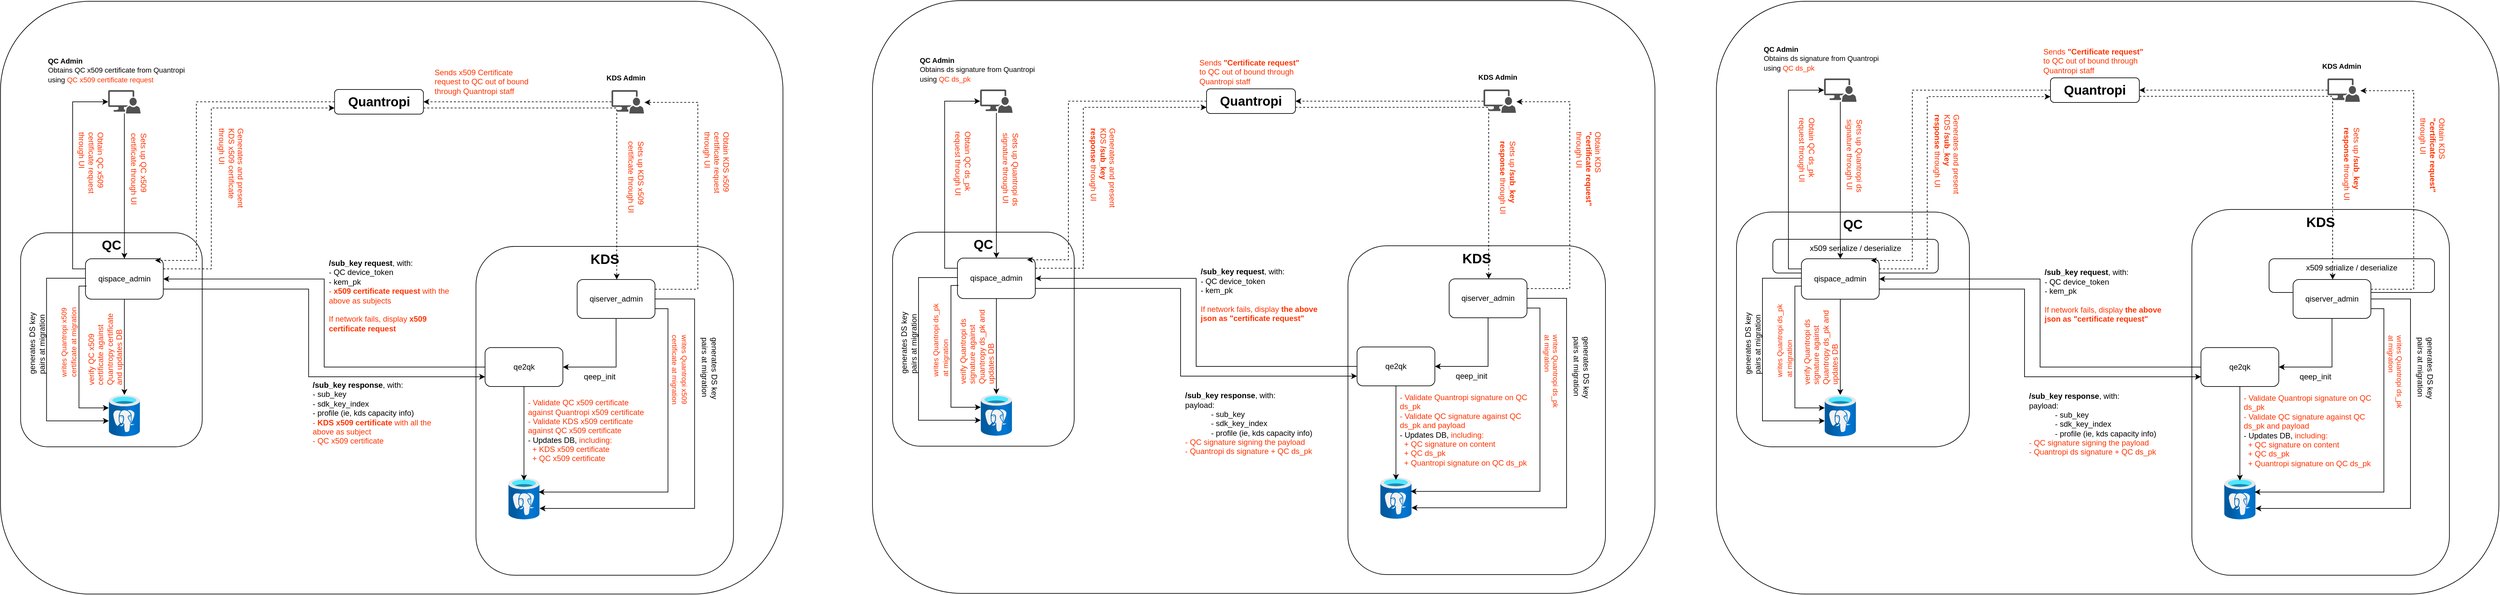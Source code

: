 <mxfile version="24.7.17">
  <diagram name="Page-1" id="JdUeqftF3ewd7vPqp3t6">
    <mxGraphModel dx="1809" dy="1082" grid="0" gridSize="10" guides="1" tooltips="1" connect="1" arrows="1" fold="1" page="1" pageScale="1" pageWidth="850" pageHeight="1100" math="0" shadow="0">
      <root>
        <mxCell id="0" />
        <mxCell id="1" parent="0" />
        <mxCell id="nJFF-xajyy8-XzAQjmIH-46" value="" style="rounded=1;whiteSpace=wrap;html=1;align=center;verticalAlign=top;" parent="1" vertex="1">
          <mxGeometry x="28.75" y="94" width="1206.25" height="914" as="geometry" />
        </mxCell>
        <mxCell id="tTESNeV0Gu1LoBYlUzwr-9" value="" style="group" parent="1" vertex="1" connectable="0">
          <mxGeometry x="138.75" y="347" width="266" height="434" as="geometry" />
        </mxCell>
        <mxCell id="tTESNeV0Gu1LoBYlUzwr-5" value="&lt;b&gt;&lt;font style=&quot;font-size: 20px;&quot;&gt;QC&lt;/font&gt;&lt;/b&gt;" style="rounded=1;whiteSpace=wrap;html=1;align=center;verticalAlign=top;" parent="tTESNeV0Gu1LoBYlUzwr-9" vertex="1">
          <mxGeometry x="-79" y="104" width="280" height="330" as="geometry" />
        </mxCell>
        <mxCell id="tTESNeV0Gu1LoBYlUzwr-17" style="edgeStyle=orthogonalEdgeStyle;rounded=0;orthogonalLoop=1;jettySize=auto;html=1;exitX=0;exitY=0.5;exitDx=0;exitDy=0;" parent="tTESNeV0Gu1LoBYlUzwr-9" source="tTESNeV0Gu1LoBYlUzwr-1" target="tTESNeV0Gu1LoBYlUzwr-4" edge="1">
          <mxGeometry relative="1" as="geometry">
            <Array as="points">
              <mxPoint x="21" y="174" />
              <mxPoint x="-39" y="174" />
              <mxPoint x="-39" y="394" />
            </Array>
          </mxGeometry>
        </mxCell>
        <mxCell id="tTESNeV0Gu1LoBYlUzwr-1" value="qispace_admin" style="rounded=1;whiteSpace=wrap;html=1;" parent="tTESNeV0Gu1LoBYlUzwr-9" vertex="1">
          <mxGeometry x="21" y="144" width="120" height="62.38" as="geometry" />
        </mxCell>
        <mxCell id="tTESNeV0Gu1LoBYlUzwr-4" value="" style="image;aspect=fixed;html=1;points=[];align=center;fontSize=12;image=img/lib/azure2/databases/Azure_Database_PostgreSQL_Server.svg;" parent="tTESNeV0Gu1LoBYlUzwr-9" vertex="1">
          <mxGeometry x="57" y="353.997" width="48" height="64" as="geometry" />
        </mxCell>
        <mxCell id="tTESNeV0Gu1LoBYlUzwr-19" style="edgeStyle=orthogonalEdgeStyle;rounded=0;orthogonalLoop=1;jettySize=auto;html=1;exitX=0.014;exitY=0.676;exitDx=0;exitDy=0;exitPerimeter=0;fontColor=#FF3300;" parent="tTESNeV0Gu1LoBYlUzwr-9" source="tTESNeV0Gu1LoBYlUzwr-1" target="tTESNeV0Gu1LoBYlUzwr-4" edge="1">
          <mxGeometry relative="1" as="geometry">
            <mxPoint x="31" y="171" as="sourcePoint" />
            <mxPoint x="67" y="326" as="targetPoint" />
            <Array as="points">
              <mxPoint x="11" y="186" />
              <mxPoint x="11" y="374" />
            </Array>
          </mxGeometry>
        </mxCell>
        <mxCell id="tTESNeV0Gu1LoBYlUzwr-18" value="generates DS key pairs at migration" style="text;html=1;align=left;verticalAlign=middle;whiteSpace=wrap;rounded=0;rotation=-90;" parent="tTESNeV0Gu1LoBYlUzwr-9" vertex="1">
          <mxGeometry x="-109" y="254" width="110" height="30" as="geometry" />
        </mxCell>
        <mxCell id="tTESNeV0Gu1LoBYlUzwr-31" value="Sets up QC x509 certificate through UI" style="text;html=1;align=left;verticalAlign=middle;whiteSpace=wrap;rounded=0;rotation=90;fontColor=#FF3300;" parent="tTESNeV0Gu1LoBYlUzwr-9" vertex="1">
          <mxGeometry x="40" y="-3" width="127" height="30" as="geometry" />
        </mxCell>
        <mxCell id="tTESNeV0Gu1LoBYlUzwr-32" style="edgeStyle=orthogonalEdgeStyle;rounded=0;orthogonalLoop=1;jettySize=auto;html=1;exitX=0.5;exitY=1;exitDx=0;exitDy=0;" parent="tTESNeV0Gu1LoBYlUzwr-9" source="tTESNeV0Gu1LoBYlUzwr-1" target="tTESNeV0Gu1LoBYlUzwr-4" edge="1">
          <mxGeometry relative="1" as="geometry">
            <mxPoint x="90" y="-70" as="sourcePoint" />
            <mxPoint x="91" y="154" as="targetPoint" />
          </mxGeometry>
        </mxCell>
        <mxCell id="tTESNeV0Gu1LoBYlUzwr-33" value="verify QC x509 certificate against Quantropy certificate and updates DB" style="text;html=1;align=left;verticalAlign=middle;whiteSpace=wrap;rounded=0;rotation=-90;fontColor=#FF3300;" parent="tTESNeV0Gu1LoBYlUzwr-9" vertex="1">
          <mxGeometry x="-13" y="254" width="127" height="46" as="geometry" />
        </mxCell>
        <mxCell id="tTESNeV0Gu1LoBYlUzwr-10" value="" style="group" parent="1" vertex="1" connectable="0">
          <mxGeometry x="761.75" y="472" width="397" height="507" as="geometry" />
        </mxCell>
        <mxCell id="tTESNeV0Gu1LoBYlUzwr-11" value="&lt;b&gt;&lt;font style=&quot;font-size: 21px;&quot;&gt;KDS&lt;/font&gt;&lt;/b&gt;" style="rounded=1;whiteSpace=wrap;html=1;align=center;verticalAlign=top;" parent="tTESNeV0Gu1LoBYlUzwr-10" vertex="1">
          <mxGeometry width="397" height="507" as="geometry" />
        </mxCell>
        <mxCell id="iAeIExdUGCIjS5VBDX8z-1" style="edgeStyle=orthogonalEdgeStyle;rounded=0;orthogonalLoop=1;jettySize=auto;html=1;exitX=0.5;exitY=1;exitDx=0;exitDy=0;entryX=1;entryY=0.5;entryDx=0;entryDy=0;" parent="tTESNeV0Gu1LoBYlUzwr-10" source="tTESNeV0Gu1LoBYlUzwr-12" target="tTESNeV0Gu1LoBYlUzwr-14" edge="1">
          <mxGeometry relative="1" as="geometry" />
        </mxCell>
        <mxCell id="tTESNeV0Gu1LoBYlUzwr-12" value="qiserver_admin" style="rounded=1;whiteSpace=wrap;html=1;" parent="tTESNeV0Gu1LoBYlUzwr-10" vertex="1">
          <mxGeometry x="156" y="51" width="120" height="60" as="geometry" />
        </mxCell>
        <mxCell id="tTESNeV0Gu1LoBYlUzwr-13" value="" style="image;aspect=fixed;html=1;points=[];align=center;fontSize=12;image=img/lib/azure2/databases/Azure_Database_PostgreSQL_Server.svg;" parent="tTESNeV0Gu1LoBYlUzwr-10" vertex="1">
          <mxGeometry x="50" y="357" width="48" height="64" as="geometry" />
        </mxCell>
        <mxCell id="tTESNeV0Gu1LoBYlUzwr-14" value="qe2qk" style="rounded=1;whiteSpace=wrap;html=1;" parent="tTESNeV0Gu1LoBYlUzwr-10" vertex="1">
          <mxGeometry x="14" y="156" width="120" height="60" as="geometry" />
        </mxCell>
        <mxCell id="tTESNeV0Gu1LoBYlUzwr-35" style="edgeStyle=orthogonalEdgeStyle;rounded=0;orthogonalLoop=1;jettySize=auto;html=1;exitX=1;exitY=0.5;exitDx=0;exitDy=0;" parent="tTESNeV0Gu1LoBYlUzwr-10" source="tTESNeV0Gu1LoBYlUzwr-12" target="tTESNeV0Gu1LoBYlUzwr-13" edge="1">
          <mxGeometry relative="1" as="geometry">
            <mxPoint x="286" y="157" as="sourcePoint" />
            <mxPoint x="322" y="376" as="targetPoint" />
            <Array as="points">
              <mxPoint x="337" y="81" />
              <mxPoint x="337" y="404" />
            </Array>
          </mxGeometry>
        </mxCell>
        <mxCell id="tTESNeV0Gu1LoBYlUzwr-34" value="generates DS key pairs at migration" style="text;html=1;align=left;verticalAlign=middle;whiteSpace=wrap;rounded=0;rotation=90;" parent="tTESNeV0Gu1LoBYlUzwr-10" vertex="1">
          <mxGeometry x="305" y="178" width="110" height="30" as="geometry" />
        </mxCell>
        <mxCell id="tTESNeV0Gu1LoBYlUzwr-36" style="edgeStyle=orthogonalEdgeStyle;rounded=0;orthogonalLoop=1;jettySize=auto;html=1;exitX=1;exitY=0.75;exitDx=0;exitDy=0;entryX=0.971;entryY=0.339;entryDx=0;entryDy=0;entryPerimeter=0;" parent="tTESNeV0Gu1LoBYlUzwr-10" source="tTESNeV0Gu1LoBYlUzwr-12" target="tTESNeV0Gu1LoBYlUzwr-13" edge="1">
          <mxGeometry relative="1" as="geometry">
            <mxPoint x="286" y="91" as="sourcePoint" />
            <mxPoint x="108" y="302" as="targetPoint" />
            <Array as="points">
              <mxPoint x="296" y="96" />
              <mxPoint x="296" y="379" />
            </Array>
          </mxGeometry>
        </mxCell>
        <mxCell id="tTESNeV0Gu1LoBYlUzwr-37" value="&lt;span style=&quot;text-wrap: nowrap; font-size: 11px; background-color: rgb(255, 255, 255);&quot;&gt;writes Quantropi x509&amp;nbsp;&lt;/span&gt;&lt;div&gt;&lt;span style=&quot;font-size: 11px; text-wrap: nowrap; background-color: rgb(255, 255, 255);&quot;&gt;certificate at migration&lt;/span&gt;&lt;/div&gt;" style="text;html=1;align=left;verticalAlign=middle;whiteSpace=wrap;rounded=0;rotation=90;fontColor=#FF3300;" parent="tTESNeV0Gu1LoBYlUzwr-10" vertex="1">
          <mxGeometry x="263" y="171" width="103" height="30" as="geometry" />
        </mxCell>
        <mxCell id="iAeIExdUGCIjS5VBDX8z-12" value="qeep_init" style="text;html=1;align=center;verticalAlign=middle;whiteSpace=wrap;rounded=0;rotation=0;" parent="tTESNeV0Gu1LoBYlUzwr-10" vertex="1">
          <mxGeometry x="154" y="186" width="73" height="30" as="geometry" />
        </mxCell>
        <mxCell id="iAeIExdUGCIjS5VBDX8z-19" style="edgeStyle=orthogonalEdgeStyle;rounded=0;orthogonalLoop=1;jettySize=auto;html=1;exitX=0.5;exitY=1;exitDx=0;exitDy=0;entryX=0.5;entryY=0.063;entryDx=0;entryDy=0;entryPerimeter=0;" parent="tTESNeV0Gu1LoBYlUzwr-10" source="tTESNeV0Gu1LoBYlUzwr-14" target="tTESNeV0Gu1LoBYlUzwr-13" edge="1">
          <mxGeometry relative="1" as="geometry" />
        </mxCell>
        <mxCell id="iAeIExdUGCIjS5VBDX8z-20" value="&lt;div&gt;&lt;font color=&quot;#ff3300&quot;&gt;&lt;span style=&quot;background-color: initial;&quot;&gt;- Validate QC x509 certificate &lt;/span&gt;&lt;/font&gt;&lt;span style=&quot;background-color: initial; color: rgb(255, 51, 0);&quot;&gt;against Quantropi x509 certificate&lt;/span&gt;&lt;/div&gt;&lt;div&gt;&lt;span style=&quot;background-color: initial; color: rgb(255, 51, 0);&quot;&gt;- Validate KDS x509 certificate against QC x509 certificate&lt;/span&gt;&lt;/div&gt;&lt;div&gt;&lt;span style=&quot;background-color: initial;&quot;&gt;- Updates DB, &lt;/span&gt;&lt;font style=&quot;background-color: initial;&quot; color=&quot;#ff3300&quot;&gt;including:&lt;/font&gt;&lt;/div&gt;&lt;div&gt;&lt;font style=&quot;background-color: initial;&quot; color=&quot;#ff3300&quot;&gt;&amp;nbsp; + KDS x509 certificate&lt;/font&gt;&lt;/div&gt;&lt;div&gt;&lt;font style=&quot;background-color: initial;&quot; color=&quot;#ff3300&quot;&gt;&amp;nbsp; + QC x509 certificate&lt;/font&gt;&lt;/div&gt;" style="text;html=1;align=left;verticalAlign=middle;whiteSpace=wrap;rounded=0;rotation=0;" parent="tTESNeV0Gu1LoBYlUzwr-10" vertex="1">
          <mxGeometry x="78" y="231" width="195" height="105" as="geometry" />
        </mxCell>
        <mxCell id="tTESNeV0Gu1LoBYlUzwr-16" value="&lt;b&gt;&lt;font style=&quot;font-size: 20px;&quot;&gt;Quantropi&lt;/font&gt;&lt;/b&gt;" style="rounded=1;whiteSpace=wrap;html=1;align=center;verticalAlign=top;" parent="1" vertex="1">
          <mxGeometry x="543.75" y="230" width="137" height="38" as="geometry" />
        </mxCell>
        <mxCell id="tTESNeV0Gu1LoBYlUzwr-24" style="edgeStyle=orthogonalEdgeStyle;rounded=0;orthogonalLoop=1;jettySize=auto;html=1;" parent="1" source="tTESNeV0Gu1LoBYlUzwr-23" target="tTESNeV0Gu1LoBYlUzwr-1" edge="1">
          <mxGeometry relative="1" as="geometry" />
        </mxCell>
        <mxCell id="tTESNeV0Gu1LoBYlUzwr-29" value="&lt;span style=&quot;font-size: 11px; text-wrap: nowrap; background-color: rgb(255, 255, 255);&quot;&gt;&lt;b&gt;QC Admin&lt;/b&gt;&lt;/span&gt;&lt;div style=&quot;&quot;&gt;&lt;span style=&quot;font-size: 11px; text-wrap: nowrap; background-color: rgb(255, 255, 255);&quot;&gt;Obtains QC x509 certificate from Quantropi&lt;/span&gt;&lt;/div&gt;&lt;div style=&quot;&quot;&gt;&lt;span style=&quot;font-size: 11px; text-wrap: nowrap; background-color: rgb(255, 255, 255);&quot;&gt;using &lt;font color=&quot;#ff3300&quot;&gt;QC x509 certificate request&lt;/font&gt;&lt;/span&gt;&lt;/div&gt;" style="text;html=1;align=left;verticalAlign=middle;whiteSpace=wrap;rounded=0;rotation=0;" parent="1" vertex="1">
          <mxGeometry x="99.75" y="174" width="221" height="51" as="geometry" />
        </mxCell>
        <mxCell id="tTESNeV0Gu1LoBYlUzwr-23" value="" style="sketch=0;pointerEvents=1;shadow=0;dashed=0;html=1;strokeColor=none;labelPosition=center;verticalLabelPosition=bottom;verticalAlign=top;align=center;fillColor=#515151;shape=mxgraph.mscae.system_center.admin_console" parent="1" vertex="1">
          <mxGeometry x="194.75" y="231" width="50" height="36" as="geometry" />
        </mxCell>
        <mxCell id="tTESNeV0Gu1LoBYlUzwr-21" value="&lt;span style=&quot;font-size: 11px; text-wrap: nowrap; background-color: rgb(255, 255, 255);&quot;&gt;writes Quantropi x509&amp;nbsp;&lt;/span&gt;&lt;div&gt;&lt;span style=&quot;font-size: 11px; text-wrap: nowrap; background-color: rgb(255, 255, 255);&quot;&gt;certificate at migration&lt;/span&gt;&lt;/div&gt;" style="text;html=1;align=left;verticalAlign=middle;whiteSpace=wrap;rounded=0;rotation=-90;fontColor=#FF3300;" parent="1" vertex="1">
          <mxGeometry x="72" y="599.75" width="121.5" height="30" as="geometry" />
        </mxCell>
        <mxCell id="iAeIExdUGCIjS5VBDX8z-13" style="edgeStyle=orthogonalEdgeStyle;rounded=0;orthogonalLoop=1;jettySize=auto;html=1;exitX=0;exitY=0.5;exitDx=0;exitDy=0;entryX=1;entryY=0.5;entryDx=0;entryDy=0;" parent="1" source="tTESNeV0Gu1LoBYlUzwr-14" target="tTESNeV0Gu1LoBYlUzwr-1" edge="1">
          <mxGeometry relative="1" as="geometry" />
        </mxCell>
        <mxCell id="iAeIExdUGCIjS5VBDX8z-14" value="&lt;b&gt;/sub_key request&lt;/b&gt;, with:&lt;div&gt;- QC device_token&lt;br&gt;&lt;div&gt;- kem_pk&lt;/div&gt;&lt;div&gt;&lt;font color=&quot;#ff3300&quot;&gt;- &lt;b&gt;x509 certificate request&lt;/b&gt; with the above as subjects&lt;/font&gt;&lt;/div&gt;&lt;/div&gt;&lt;div&gt;&lt;font color=&quot;#ff3300&quot;&gt;&lt;br&gt;&lt;/font&gt;&lt;/div&gt;&lt;div&gt;&lt;font color=&quot;#ff3300&quot;&gt;If network fails, display &lt;b&gt;x509 certificate request&lt;/b&gt;&lt;/font&gt;&lt;/div&gt;" style="text;html=1;align=left;verticalAlign=middle;whiteSpace=wrap;rounded=0;rotation=0;" parent="1" vertex="1">
          <mxGeometry x="532.75" y="472" width="202" height="152" as="geometry" />
        </mxCell>
        <mxCell id="iAeIExdUGCIjS5VBDX8z-16" style="edgeStyle=orthogonalEdgeStyle;rounded=0;orthogonalLoop=1;jettySize=auto;html=1;exitX=1;exitY=0.75;exitDx=0;exitDy=0;entryX=0;entryY=0.75;entryDx=0;entryDy=0;" parent="1" source="tTESNeV0Gu1LoBYlUzwr-1" target="tTESNeV0Gu1LoBYlUzwr-14" edge="1">
          <mxGeometry relative="1" as="geometry">
            <mxPoint x="785.75" y="641" as="sourcePoint" />
            <mxPoint x="670.75" y="918" as="targetPoint" />
            <Array as="points">
              <mxPoint x="503.75" y="538" />
              <mxPoint x="503.75" y="673" />
            </Array>
          </mxGeometry>
        </mxCell>
        <mxCell id="iAeIExdUGCIjS5VBDX8z-17" value="&lt;b&gt;/sub_key response&lt;/b&gt;, with:&lt;br&gt;&lt;span style=&quot;background-color: initial;&quot;&gt;- sub_key&lt;/span&gt;&lt;br&gt;&lt;span style=&quot;background-color: initial;&quot;&gt;- sdk_key_index&lt;/span&gt;&lt;br&gt;&lt;span style=&quot;background-color: initial;&quot;&gt;-&amp;nbsp;profile (ie, kds capacity info)&lt;/span&gt;&lt;div&gt;&lt;span style=&quot;color: rgb(255, 51, 0);&quot;&gt;-&amp;nbsp;&lt;/span&gt;&lt;b style=&quot;color: rgb(255, 51, 0);&quot;&gt;KDS x509 certificate&lt;/b&gt;&lt;span style=&quot;color: rgb(255, 51, 0);&quot;&gt;&amp;nbsp;with all the above as subject&lt;/span&gt;&lt;br&gt;&lt;div&gt;&lt;font color=&quot;#ff3300&quot;&gt;- QC x509 certificate&lt;/font&gt;&lt;/div&gt;&lt;div&gt;&lt;br&gt;&lt;/div&gt;&lt;/div&gt;" style="text;html=1;align=left;verticalAlign=middle;whiteSpace=wrap;rounded=0;rotation=0;" parent="1" vertex="1">
          <mxGeometry x="507.75" y="682" width="193" height="108" as="geometry" />
        </mxCell>
        <mxCell id="iAeIExdUGCIjS5VBDX8z-21" style="edgeStyle=orthogonalEdgeStyle;rounded=0;orthogonalLoop=1;jettySize=auto;html=1;exitX=0;exitY=0.25;exitDx=0;exitDy=0;entryX=0;entryY=0.5;entryDx=0;entryDy=0;entryPerimeter=0;" parent="1" source="tTESNeV0Gu1LoBYlUzwr-1" target="tTESNeV0Gu1LoBYlUzwr-23" edge="1">
          <mxGeometry relative="1" as="geometry">
            <Array as="points">
              <mxPoint x="140" y="507" />
              <mxPoint x="140" y="249" />
            </Array>
          </mxGeometry>
        </mxCell>
        <mxCell id="iAeIExdUGCIjS5VBDX8z-23" value="Obtain QC x509 certificate request through UI" style="text;html=1;align=left;verticalAlign=middle;whiteSpace=wrap;rounded=0;rotation=90;fontColor=#FF3300;" parent="1" vertex="1">
          <mxGeometry x="105.25" y="332.5" width="127" height="49" as="geometry" />
        </mxCell>
        <mxCell id="iAeIExdUGCIjS5VBDX8z-27" value="&lt;span style=&quot;font-size: 11px; text-wrap: nowrap; background-color: rgb(255, 255, 255);&quot;&gt;&lt;b&gt;KDS Admin&lt;/b&gt;&lt;/span&gt;" style="text;html=1;align=left;verticalAlign=middle;whiteSpace=wrap;rounded=0;rotation=0;" parent="1" vertex="1">
          <mxGeometry x="960.75" y="198" width="70" height="27" as="geometry" />
        </mxCell>
        <mxCell id="iAeIExdUGCIjS5VBDX8z-28" value="" style="sketch=0;pointerEvents=1;shadow=0;dashed=0;html=1;strokeColor=none;labelPosition=center;verticalLabelPosition=bottom;verticalAlign=top;align=center;fillColor=#515151;shape=mxgraph.mscae.system_center.admin_console" parent="1" vertex="1">
          <mxGeometry x="970.75" y="231" width="50" height="36" as="geometry" />
        </mxCell>
        <mxCell id="iAeIExdUGCIjS5VBDX8z-29" style="edgeStyle=orthogonalEdgeStyle;rounded=0;orthogonalLoop=1;jettySize=auto;html=1;exitX=1;exitY=0.25;exitDx=0;exitDy=0;entryX=1.015;entryY=0.525;entryDx=0;entryDy=0;entryPerimeter=0;dashed=1;" parent="1" source="tTESNeV0Gu1LoBYlUzwr-12" target="iAeIExdUGCIjS5VBDX8z-28" edge="1">
          <mxGeometry relative="1" as="geometry">
            <mxPoint x="1123.75" y="522" as="sourcePoint" />
            <mxPoint x="1158.75" y="264" as="targetPoint" />
            <Array as="points">
              <mxPoint x="1103.75" y="538" />
              <mxPoint x="1103.75" y="250" />
            </Array>
          </mxGeometry>
        </mxCell>
        <mxCell id="iAeIExdUGCIjS5VBDX8z-30" value="Obtain KDS x509 certificate request through UI" style="text;html=1;align=left;verticalAlign=middle;whiteSpace=wrap;rounded=0;rotation=90;fontColor=#FF3300;" parent="1" vertex="1">
          <mxGeometry x="1069.75" y="332.5" width="127" height="49" as="geometry" />
        </mxCell>
        <mxCell id="iAeIExdUGCIjS5VBDX8z-31" style="edgeStyle=orthogonalEdgeStyle;rounded=0;orthogonalLoop=1;jettySize=auto;html=1;exitX=0;exitY=0.5;exitDx=0;exitDy=0;entryX=1;entryY=0.5;entryDx=0;entryDy=0;exitPerimeter=0;dashed=1;" parent="1" source="iAeIExdUGCIjS5VBDX8z-28" target="tTESNeV0Gu1LoBYlUzwr-16" edge="1">
          <mxGeometry relative="1" as="geometry">
            <mxPoint x="1047.75" y="548" as="sourcePoint" />
            <mxPoint x="1031.75" y="260" as="targetPoint" />
            <Array as="points">
              <mxPoint x="683.75" y="249" />
            </Array>
          </mxGeometry>
        </mxCell>
        <mxCell id="iAeIExdUGCIjS5VBDX8z-32" value="Sends x509 Certificate request to QC out of bound through Quantropi staff" style="text;html=1;align=left;verticalAlign=middle;whiteSpace=wrap;rounded=0;rotation=0;fontColor=#FF3300;" parent="1" vertex="1">
          <mxGeometry x="695.75" y="193" width="164" height="49" as="geometry" />
        </mxCell>
        <mxCell id="iAeIExdUGCIjS5VBDX8z-33" style="edgeStyle=orthogonalEdgeStyle;rounded=0;orthogonalLoop=1;jettySize=auto;html=1;exitX=0;exitY=0.5;exitDx=0;exitDy=0;entryX=0.893;entryY=0.041;entryDx=0;entryDy=0;entryPerimeter=0;dashed=1;" parent="1" source="tTESNeV0Gu1LoBYlUzwr-16" target="tTESNeV0Gu1LoBYlUzwr-1" edge="1">
          <mxGeometry relative="1" as="geometry">
            <Array as="points">
              <mxPoint x="330.75" y="249" />
              <mxPoint x="330.75" y="494" />
            </Array>
          </mxGeometry>
        </mxCell>
        <mxCell id="iAeIExdUGCIjS5VBDX8z-35" style="edgeStyle=orthogonalEdgeStyle;rounded=0;orthogonalLoop=1;jettySize=auto;html=1;entryX=0;entryY=0.75;entryDx=0;entryDy=0;dashed=1;exitX=1;exitY=0.25;exitDx=0;exitDy=0;" parent="1" source="tTESNeV0Gu1LoBYlUzwr-1" target="tTESNeV0Gu1LoBYlUzwr-16" edge="1">
          <mxGeometry relative="1" as="geometry">
            <mxPoint x="423.75" y="343" as="sourcePoint" />
            <mxPoint x="455.75" y="523" as="targetPoint" />
            <Array as="points">
              <mxPoint x="353.75" y="507" />
              <mxPoint x="353.75" y="259" />
            </Array>
          </mxGeometry>
        </mxCell>
        <mxCell id="iAeIExdUGCIjS5VBDX8z-36" style="edgeStyle=orthogonalEdgeStyle;rounded=0;orthogonalLoop=1;jettySize=auto;html=1;dashed=1;exitX=1;exitY=0.75;exitDx=0;exitDy=0;" parent="1" source="tTESNeV0Gu1LoBYlUzwr-16" target="tTESNeV0Gu1LoBYlUzwr-12" edge="1">
          <mxGeometry relative="1" as="geometry">
            <mxPoint x="714.75" y="555" as="sourcePoint" />
            <mxPoint x="973.75" y="407" as="targetPoint" />
            <Array as="points">
              <mxPoint x="978.75" y="259" />
            </Array>
          </mxGeometry>
        </mxCell>
        <mxCell id="iAeIExdUGCIjS5VBDX8z-37" value="Sets up KDS x509 certificate through UI" style="text;html=1;align=left;verticalAlign=middle;whiteSpace=wrap;rounded=0;rotation=90;fontColor=#FF3300;" parent="1" vertex="1">
          <mxGeometry x="944.75" y="347" width="127" height="49" as="geometry" />
        </mxCell>
        <mxCell id="iAeIExdUGCIjS5VBDX8z-38" value="Generates and present KDS x509 certificate through UI" style="text;html=1;align=left;verticalAlign=middle;whiteSpace=wrap;rounded=0;rotation=90;fontColor=#FF3300;" parent="1" vertex="1">
          <mxGeometry x="320.75" y="327" width="127" height="49" as="geometry" />
        </mxCell>
        <mxCell id="6LRCMBPGLl90GHwhPFLo-3" value="" style="rounded=1;whiteSpace=wrap;html=1;align=center;verticalAlign=top;" vertex="1" parent="1">
          <mxGeometry x="1373" y="93" width="1206.25" height="914" as="geometry" />
        </mxCell>
        <mxCell id="6LRCMBPGLl90GHwhPFLo-4" value="" style="group" vertex="1" connectable="0" parent="1">
          <mxGeometry x="1483" y="346" width="266" height="434" as="geometry" />
        </mxCell>
        <mxCell id="6LRCMBPGLl90GHwhPFLo-5" value="&lt;b&gt;&lt;font style=&quot;font-size: 20px;&quot;&gt;QC&lt;/font&gt;&lt;/b&gt;" style="rounded=1;whiteSpace=wrap;html=1;align=center;verticalAlign=top;" vertex="1" parent="6LRCMBPGLl90GHwhPFLo-4">
          <mxGeometry x="-79" y="104" width="280" height="330" as="geometry" />
        </mxCell>
        <mxCell id="6LRCMBPGLl90GHwhPFLo-6" style="edgeStyle=orthogonalEdgeStyle;rounded=0;orthogonalLoop=1;jettySize=auto;html=1;exitX=0;exitY=0.5;exitDx=0;exitDy=0;" edge="1" parent="6LRCMBPGLl90GHwhPFLo-4" source="6LRCMBPGLl90GHwhPFLo-7" target="6LRCMBPGLl90GHwhPFLo-8">
          <mxGeometry relative="1" as="geometry">
            <Array as="points">
              <mxPoint x="21" y="174" />
              <mxPoint x="-39" y="174" />
              <mxPoint x="-39" y="394" />
            </Array>
          </mxGeometry>
        </mxCell>
        <mxCell id="6LRCMBPGLl90GHwhPFLo-7" value="qispace_admin" style="rounded=1;whiteSpace=wrap;html=1;" vertex="1" parent="6LRCMBPGLl90GHwhPFLo-4">
          <mxGeometry x="21" y="144" width="120" height="62.38" as="geometry" />
        </mxCell>
        <mxCell id="6LRCMBPGLl90GHwhPFLo-8" value="" style="image;aspect=fixed;html=1;points=[];align=center;fontSize=12;image=img/lib/azure2/databases/Azure_Database_PostgreSQL_Server.svg;" vertex="1" parent="6LRCMBPGLl90GHwhPFLo-4">
          <mxGeometry x="57" y="353.997" width="48" height="64" as="geometry" />
        </mxCell>
        <mxCell id="6LRCMBPGLl90GHwhPFLo-9" style="edgeStyle=orthogonalEdgeStyle;rounded=0;orthogonalLoop=1;jettySize=auto;html=1;exitX=0.014;exitY=0.676;exitDx=0;exitDy=0;exitPerimeter=0;fontColor=#FF3300;" edge="1" parent="6LRCMBPGLl90GHwhPFLo-4" source="6LRCMBPGLl90GHwhPFLo-7" target="6LRCMBPGLl90GHwhPFLo-8">
          <mxGeometry relative="1" as="geometry">
            <mxPoint x="31" y="171" as="sourcePoint" />
            <mxPoint x="67" y="326" as="targetPoint" />
            <Array as="points">
              <mxPoint x="11" y="186" />
              <mxPoint x="11" y="374" />
            </Array>
          </mxGeometry>
        </mxCell>
        <mxCell id="6LRCMBPGLl90GHwhPFLo-10" value="generates DS key pairs at migration" style="text;html=1;align=left;verticalAlign=middle;whiteSpace=wrap;rounded=0;rotation=-90;" vertex="1" parent="6LRCMBPGLl90GHwhPFLo-4">
          <mxGeometry x="-109" y="254" width="110" height="30" as="geometry" />
        </mxCell>
        <mxCell id="6LRCMBPGLl90GHwhPFLo-11" value="Sets up Quantropi ds signature through UI" style="text;html=1;align=left;verticalAlign=middle;whiteSpace=wrap;rounded=0;rotation=90;fontColor=#FF3300;" vertex="1" parent="6LRCMBPGLl90GHwhPFLo-4">
          <mxGeometry x="40" y="-3" width="127" height="30" as="geometry" />
        </mxCell>
        <mxCell id="6LRCMBPGLl90GHwhPFLo-12" style="edgeStyle=orthogonalEdgeStyle;rounded=0;orthogonalLoop=1;jettySize=auto;html=1;exitX=0.5;exitY=1;exitDx=0;exitDy=0;" edge="1" parent="6LRCMBPGLl90GHwhPFLo-4" source="6LRCMBPGLl90GHwhPFLo-7" target="6LRCMBPGLl90GHwhPFLo-8">
          <mxGeometry relative="1" as="geometry">
            <mxPoint x="90" y="-70" as="sourcePoint" />
            <mxPoint x="91" y="154" as="targetPoint" />
          </mxGeometry>
        </mxCell>
        <mxCell id="6LRCMBPGLl90GHwhPFLo-13" value="verify Quantropi ds signature against Quantropy ds_pk and updates DB" style="text;html=1;align=left;verticalAlign=middle;whiteSpace=wrap;rounded=0;rotation=-90;fontColor=#FF3300;" vertex="1" parent="6LRCMBPGLl90GHwhPFLo-4">
          <mxGeometry x="-13" y="254" width="127" height="46" as="geometry" />
        </mxCell>
        <mxCell id="6LRCMBPGLl90GHwhPFLo-14" value="" style="group" vertex="1" connectable="0" parent="1">
          <mxGeometry x="2106" y="471" width="397" height="507" as="geometry" />
        </mxCell>
        <mxCell id="6LRCMBPGLl90GHwhPFLo-15" value="&lt;b&gt;&lt;font style=&quot;font-size: 21px;&quot;&gt;KDS&lt;/font&gt;&lt;/b&gt;" style="rounded=1;whiteSpace=wrap;html=1;align=center;verticalAlign=top;" vertex="1" parent="6LRCMBPGLl90GHwhPFLo-14">
          <mxGeometry width="397" height="507" as="geometry" />
        </mxCell>
        <mxCell id="6LRCMBPGLl90GHwhPFLo-16" style="edgeStyle=orthogonalEdgeStyle;rounded=0;orthogonalLoop=1;jettySize=auto;html=1;exitX=0.5;exitY=1;exitDx=0;exitDy=0;entryX=1;entryY=0.5;entryDx=0;entryDy=0;" edge="1" parent="6LRCMBPGLl90GHwhPFLo-14" source="6LRCMBPGLl90GHwhPFLo-17" target="6LRCMBPGLl90GHwhPFLo-19">
          <mxGeometry relative="1" as="geometry" />
        </mxCell>
        <mxCell id="6LRCMBPGLl90GHwhPFLo-17" value="qiserver_admin" style="rounded=1;whiteSpace=wrap;html=1;" vertex="1" parent="6LRCMBPGLl90GHwhPFLo-14">
          <mxGeometry x="156" y="51" width="120" height="60" as="geometry" />
        </mxCell>
        <mxCell id="6LRCMBPGLl90GHwhPFLo-18" value="" style="image;aspect=fixed;html=1;points=[];align=center;fontSize=12;image=img/lib/azure2/databases/Azure_Database_PostgreSQL_Server.svg;" vertex="1" parent="6LRCMBPGLl90GHwhPFLo-14">
          <mxGeometry x="50" y="357" width="48" height="64" as="geometry" />
        </mxCell>
        <mxCell id="6LRCMBPGLl90GHwhPFLo-19" value="qe2qk" style="rounded=1;whiteSpace=wrap;html=1;" vertex="1" parent="6LRCMBPGLl90GHwhPFLo-14">
          <mxGeometry x="14" y="156" width="120" height="60" as="geometry" />
        </mxCell>
        <mxCell id="6LRCMBPGLl90GHwhPFLo-20" style="edgeStyle=orthogonalEdgeStyle;rounded=0;orthogonalLoop=1;jettySize=auto;html=1;exitX=1;exitY=0.5;exitDx=0;exitDy=0;" edge="1" parent="6LRCMBPGLl90GHwhPFLo-14" source="6LRCMBPGLl90GHwhPFLo-17" target="6LRCMBPGLl90GHwhPFLo-18">
          <mxGeometry relative="1" as="geometry">
            <mxPoint x="286" y="157" as="sourcePoint" />
            <mxPoint x="322" y="376" as="targetPoint" />
            <Array as="points">
              <mxPoint x="337" y="81" />
              <mxPoint x="337" y="404" />
            </Array>
          </mxGeometry>
        </mxCell>
        <mxCell id="6LRCMBPGLl90GHwhPFLo-21" value="generates DS key pairs at migration" style="text;html=1;align=left;verticalAlign=middle;whiteSpace=wrap;rounded=0;rotation=90;" vertex="1" parent="6LRCMBPGLl90GHwhPFLo-14">
          <mxGeometry x="305" y="178" width="110" height="30" as="geometry" />
        </mxCell>
        <mxCell id="6LRCMBPGLl90GHwhPFLo-22" style="edgeStyle=orthogonalEdgeStyle;rounded=0;orthogonalLoop=1;jettySize=auto;html=1;exitX=1;exitY=0.75;exitDx=0;exitDy=0;entryX=0.971;entryY=0.339;entryDx=0;entryDy=0;entryPerimeter=0;" edge="1" parent="6LRCMBPGLl90GHwhPFLo-14" source="6LRCMBPGLl90GHwhPFLo-17" target="6LRCMBPGLl90GHwhPFLo-18">
          <mxGeometry relative="1" as="geometry">
            <mxPoint x="286" y="91" as="sourcePoint" />
            <mxPoint x="108" y="302" as="targetPoint" />
            <Array as="points">
              <mxPoint x="296" y="96" />
              <mxPoint x="296" y="379" />
            </Array>
          </mxGeometry>
        </mxCell>
        <mxCell id="6LRCMBPGLl90GHwhPFLo-23" value="&lt;span style=&quot;font-size: 11px; text-wrap: nowrap; background-color: rgb(255, 255, 255);&quot;&gt;writes Quantropi ds_pk&lt;/span&gt;&lt;div style=&quot;font-size: 11px; text-wrap: nowrap;&quot;&gt;at migration&lt;/div&gt;" style="text;html=1;align=left;verticalAlign=middle;whiteSpace=wrap;rounded=0;rotation=90;fontColor=#FF3300;" vertex="1" parent="6LRCMBPGLl90GHwhPFLo-14">
          <mxGeometry x="250.5" y="183.5" width="128" height="30" as="geometry" />
        </mxCell>
        <mxCell id="6LRCMBPGLl90GHwhPFLo-24" value="qeep_init" style="text;html=1;align=center;verticalAlign=middle;whiteSpace=wrap;rounded=0;rotation=0;" vertex="1" parent="6LRCMBPGLl90GHwhPFLo-14">
          <mxGeometry x="154" y="186" width="73" height="30" as="geometry" />
        </mxCell>
        <mxCell id="6LRCMBPGLl90GHwhPFLo-25" style="edgeStyle=orthogonalEdgeStyle;rounded=0;orthogonalLoop=1;jettySize=auto;html=1;exitX=0.5;exitY=1;exitDx=0;exitDy=0;entryX=0.5;entryY=0.063;entryDx=0;entryDy=0;entryPerimeter=0;" edge="1" parent="6LRCMBPGLl90GHwhPFLo-14" source="6LRCMBPGLl90GHwhPFLo-19" target="6LRCMBPGLl90GHwhPFLo-18">
          <mxGeometry relative="1" as="geometry" />
        </mxCell>
        <mxCell id="6LRCMBPGLl90GHwhPFLo-26" value="&lt;div&gt;&lt;font color=&quot;#ff3300&quot;&gt;&lt;span style=&quot;background-color: initial;&quot;&gt;- Validate Quantropi signature on QC ds_pk&lt;/span&gt;&lt;/font&gt;&lt;/div&gt;&lt;div&gt;&lt;span style=&quot;background-color: initial; color: rgb(255, 51, 0);&quot;&gt;- Validate QC signature against QC ds_pk and payload&lt;/span&gt;&lt;/div&gt;&lt;div&gt;&lt;span style=&quot;background-color: initial;&quot;&gt;- Updates DB, &lt;/span&gt;&lt;font style=&quot;background-color: initial;&quot; color=&quot;#ff3300&quot;&gt;including:&lt;/font&gt;&lt;/div&gt;&lt;div&gt;&lt;font style=&quot;background-color: initial;&quot; color=&quot;#ff3300&quot;&gt;&amp;nbsp; +&amp;nbsp;&lt;/font&gt;&lt;span style=&quot;color: rgb(255, 51, 0); background-color: initial;&quot;&gt;QC signature on content&lt;/span&gt;&lt;/div&gt;&lt;div&gt;&lt;font style=&quot;background-color: initial;&quot; color=&quot;#ff3300&quot;&gt;&amp;nbsp; + QC ds_pk&lt;br&gt;&amp;nbsp; + Quantropi signature on QC ds_pk&lt;/font&gt;&lt;/div&gt;" style="text;html=1;align=left;verticalAlign=middle;whiteSpace=wrap;rounded=0;rotation=0;" vertex="1" parent="6LRCMBPGLl90GHwhPFLo-14">
          <mxGeometry x="78" y="231" width="207" height="105" as="geometry" />
        </mxCell>
        <mxCell id="6LRCMBPGLl90GHwhPFLo-27" value="&lt;b&gt;&lt;font style=&quot;font-size: 20px;&quot;&gt;Quantropi&lt;/font&gt;&lt;/b&gt;" style="rounded=1;whiteSpace=wrap;html=1;align=center;verticalAlign=top;" vertex="1" parent="1">
          <mxGeometry x="1888" y="229" width="137" height="38" as="geometry" />
        </mxCell>
        <mxCell id="6LRCMBPGLl90GHwhPFLo-28" style="edgeStyle=orthogonalEdgeStyle;rounded=0;orthogonalLoop=1;jettySize=auto;html=1;" edge="1" parent="1" source="6LRCMBPGLl90GHwhPFLo-30" target="6LRCMBPGLl90GHwhPFLo-7">
          <mxGeometry relative="1" as="geometry" />
        </mxCell>
        <mxCell id="6LRCMBPGLl90GHwhPFLo-29" value="&lt;span style=&quot;font-size: 11px; text-wrap: nowrap; background-color: rgb(255, 255, 255);&quot;&gt;&lt;b&gt;QC Admin&lt;/b&gt;&lt;/span&gt;&lt;div style=&quot;&quot;&gt;&lt;span style=&quot;font-size: 11px; text-wrap: nowrap; background-color: rgb(255, 255, 255);&quot;&gt;Obtains ds signature from Quantropi&lt;/span&gt;&lt;/div&gt;&lt;div style=&quot;&quot;&gt;&lt;span style=&quot;font-size: 11px; text-wrap: nowrap; background-color: rgb(255, 255, 255);&quot;&gt;using &lt;font color=&quot;#ff3300&quot;&gt;QC ds_pk&lt;/font&gt;&lt;/span&gt;&lt;/div&gt;" style="text;html=1;align=left;verticalAlign=middle;whiteSpace=wrap;rounded=0;rotation=0;" vertex="1" parent="1">
          <mxGeometry x="1444" y="173" width="221" height="51" as="geometry" />
        </mxCell>
        <mxCell id="6LRCMBPGLl90GHwhPFLo-30" value="" style="sketch=0;pointerEvents=1;shadow=0;dashed=0;html=1;strokeColor=none;labelPosition=center;verticalLabelPosition=bottom;verticalAlign=top;align=center;fillColor=#515151;shape=mxgraph.mscae.system_center.admin_console" vertex="1" parent="1">
          <mxGeometry x="1539" y="230" width="50" height="36" as="geometry" />
        </mxCell>
        <mxCell id="6LRCMBPGLl90GHwhPFLo-31" value="&lt;span style=&quot;font-size: 11px; text-wrap: nowrap; background-color: rgb(255, 255, 255);&quot;&gt;writes Quantropi ds_pk&lt;/span&gt;&lt;span style=&quot;background-color: rgb(255, 255, 255); font-size: 11px; text-wrap: nowrap;&quot;&gt;&amp;nbsp;&lt;/span&gt;&lt;div&gt;&lt;span style=&quot;background-color: rgb(255, 255, 255); font-size: 11px; text-wrap: nowrap;&quot;&gt;at migration&lt;/span&gt;&lt;/div&gt;" style="text;html=1;align=left;verticalAlign=middle;whiteSpace=wrap;rounded=0;rotation=-90;fontColor=#FF3300;" vertex="1" parent="1">
          <mxGeometry x="1416.25" y="598.75" width="121.5" height="30" as="geometry" />
        </mxCell>
        <mxCell id="6LRCMBPGLl90GHwhPFLo-32" style="edgeStyle=orthogonalEdgeStyle;rounded=0;orthogonalLoop=1;jettySize=auto;html=1;exitX=0;exitY=0.5;exitDx=0;exitDy=0;entryX=1;entryY=0.5;entryDx=0;entryDy=0;" edge="1" parent="1" source="6LRCMBPGLl90GHwhPFLo-19" target="6LRCMBPGLl90GHwhPFLo-7">
          <mxGeometry relative="1" as="geometry" />
        </mxCell>
        <mxCell id="6LRCMBPGLl90GHwhPFLo-33" value="&lt;b&gt;/sub_key request&lt;/b&gt;, with:&lt;div&gt;- QC device_token&lt;br&gt;&lt;div&gt;- kem_pk&lt;/div&gt;&lt;/div&gt;&lt;div&gt;&lt;font color=&quot;#ff3300&quot;&gt;&lt;br&gt;&lt;/font&gt;&lt;/div&gt;&lt;div&gt;&lt;font color=&quot;#ff3300&quot;&gt;If network fails, display &lt;b&gt;the above json as &quot;certificate request&quot;&lt;/b&gt;&lt;/font&gt;&lt;/div&gt;" style="text;html=1;align=left;verticalAlign=middle;whiteSpace=wrap;rounded=0;rotation=0;" vertex="1" parent="1">
          <mxGeometry x="1877" y="471" width="202" height="152" as="geometry" />
        </mxCell>
        <mxCell id="6LRCMBPGLl90GHwhPFLo-34" style="edgeStyle=orthogonalEdgeStyle;rounded=0;orthogonalLoop=1;jettySize=auto;html=1;exitX=1;exitY=0.75;exitDx=0;exitDy=0;entryX=0;entryY=0.75;entryDx=0;entryDy=0;" edge="1" parent="1" source="6LRCMBPGLl90GHwhPFLo-7" target="6LRCMBPGLl90GHwhPFLo-19">
          <mxGeometry relative="1" as="geometry">
            <mxPoint x="2130" y="640" as="sourcePoint" />
            <mxPoint x="2015" y="917" as="targetPoint" />
            <Array as="points">
              <mxPoint x="1848" y="537" />
              <mxPoint x="1848" y="672" />
            </Array>
          </mxGeometry>
        </mxCell>
        <mxCell id="6LRCMBPGLl90GHwhPFLo-35" value="&lt;b&gt;/sub_key response&lt;/b&gt;, with:&lt;div&gt;payload:&amp;nbsp;&lt;br&gt;&lt;/div&gt;&lt;blockquote style=&quot;margin: 0 0 0 40px; border: none; padding: 0px;&quot;&gt;&lt;div&gt;&lt;span style=&quot;background-color: initial;&quot;&gt;- sub_key&lt;/span&gt;&lt;/div&gt;&lt;div&gt;&lt;span style=&quot;background-color: initial;&quot;&gt;- sdk_key_index&lt;/span&gt;&lt;/div&gt;&lt;div&gt;&lt;span style=&quot;background-color: initial;&quot;&gt;-&amp;nbsp;profile (ie, kds capacity info)&lt;/span&gt;&lt;/div&gt;&lt;/blockquote&gt;&lt;div&gt;&lt;div&gt;&lt;span style=&quot;color: rgb(255, 51, 0);&quot;&gt;- QC signature signing the payload&lt;/span&gt;&lt;br&gt;&lt;div&gt;&lt;font color=&quot;#ff3300&quot;&gt;- Quantropi ds signature +&amp;nbsp;&lt;/font&gt;&lt;span style=&quot;color: rgb(255, 51, 0); background-color: initial;&quot;&gt;QC ds_pk&lt;/span&gt;&lt;/div&gt;&lt;/div&gt;&lt;/div&gt;" style="text;html=1;align=left;verticalAlign=middle;whiteSpace=wrap;rounded=0;rotation=0;" vertex="1" parent="1">
          <mxGeometry x="1853" y="691" width="215" height="108" as="geometry" />
        </mxCell>
        <mxCell id="6LRCMBPGLl90GHwhPFLo-36" style="edgeStyle=orthogonalEdgeStyle;rounded=0;orthogonalLoop=1;jettySize=auto;html=1;exitX=0;exitY=0.25;exitDx=0;exitDy=0;entryX=0;entryY=0.5;entryDx=0;entryDy=0;entryPerimeter=0;" edge="1" parent="1" source="6LRCMBPGLl90GHwhPFLo-7" target="6LRCMBPGLl90GHwhPFLo-30">
          <mxGeometry relative="1" as="geometry">
            <Array as="points">
              <mxPoint x="1484.25" y="506" />
              <mxPoint x="1484.25" y="248" />
            </Array>
          </mxGeometry>
        </mxCell>
        <mxCell id="6LRCMBPGLl90GHwhPFLo-37" value="Obtain QC ds_pk request through UI" style="text;html=1;align=left;verticalAlign=middle;whiteSpace=wrap;rounded=0;rotation=90;fontColor=#FF3300;" vertex="1" parent="1">
          <mxGeometry x="1449.5" y="331.5" width="127" height="49" as="geometry" />
        </mxCell>
        <mxCell id="6LRCMBPGLl90GHwhPFLo-38" value="&lt;span style=&quot;font-size: 11px; text-wrap: nowrap; background-color: rgb(255, 255, 255);&quot;&gt;&lt;b&gt;KDS Admin&lt;/b&gt;&lt;/span&gt;" style="text;html=1;align=left;verticalAlign=middle;whiteSpace=wrap;rounded=0;rotation=0;" vertex="1" parent="1">
          <mxGeometry x="2305" y="197" width="70" height="27" as="geometry" />
        </mxCell>
        <mxCell id="6LRCMBPGLl90GHwhPFLo-39" value="" style="sketch=0;pointerEvents=1;shadow=0;dashed=0;html=1;strokeColor=none;labelPosition=center;verticalLabelPosition=bottom;verticalAlign=top;align=center;fillColor=#515151;shape=mxgraph.mscae.system_center.admin_console" vertex="1" parent="1">
          <mxGeometry x="2315" y="230" width="50" height="36" as="geometry" />
        </mxCell>
        <mxCell id="6LRCMBPGLl90GHwhPFLo-40" style="edgeStyle=orthogonalEdgeStyle;rounded=0;orthogonalLoop=1;jettySize=auto;html=1;exitX=1;exitY=0.25;exitDx=0;exitDy=0;entryX=1.015;entryY=0.525;entryDx=0;entryDy=0;entryPerimeter=0;dashed=1;" edge="1" parent="1" source="6LRCMBPGLl90GHwhPFLo-17" target="6LRCMBPGLl90GHwhPFLo-39">
          <mxGeometry relative="1" as="geometry">
            <mxPoint x="2468" y="521" as="sourcePoint" />
            <mxPoint x="2503" y="263" as="targetPoint" />
            <Array as="points">
              <mxPoint x="2448" y="537" />
              <mxPoint x="2448" y="249" />
            </Array>
          </mxGeometry>
        </mxCell>
        <mxCell id="6LRCMBPGLl90GHwhPFLo-41" value="Obtain KDS &lt;b&gt;&quot;certificate request&quot;&lt;/b&gt; through UI" style="text;html=1;align=left;verticalAlign=middle;whiteSpace=wrap;rounded=0;rotation=90;fontColor=#FF3300;" vertex="1" parent="1">
          <mxGeometry x="2414" y="331.5" width="127" height="49" as="geometry" />
        </mxCell>
        <mxCell id="6LRCMBPGLl90GHwhPFLo-42" style="edgeStyle=orthogonalEdgeStyle;rounded=0;orthogonalLoop=1;jettySize=auto;html=1;exitX=0;exitY=0.5;exitDx=0;exitDy=0;entryX=1;entryY=0.5;entryDx=0;entryDy=0;exitPerimeter=0;dashed=1;" edge="1" parent="1" source="6LRCMBPGLl90GHwhPFLo-39" target="6LRCMBPGLl90GHwhPFLo-27">
          <mxGeometry relative="1" as="geometry">
            <mxPoint x="2392" y="547" as="sourcePoint" />
            <mxPoint x="2376" y="259" as="targetPoint" />
            <Array as="points">
              <mxPoint x="2028" y="248" />
            </Array>
          </mxGeometry>
        </mxCell>
        <mxCell id="6LRCMBPGLl90GHwhPFLo-43" value="Sends &lt;b&gt;&quot;Certificate request&quot;&lt;/b&gt; to QC out of bound through Quantropi staff" style="text;html=1;align=left;verticalAlign=middle;whiteSpace=wrap;rounded=0;rotation=0;fontColor=#FF3300;" vertex="1" parent="1">
          <mxGeometry x="1874.5" y="178" width="164" height="49" as="geometry" />
        </mxCell>
        <mxCell id="6LRCMBPGLl90GHwhPFLo-44" style="edgeStyle=orthogonalEdgeStyle;rounded=0;orthogonalLoop=1;jettySize=auto;html=1;exitX=0;exitY=0.5;exitDx=0;exitDy=0;entryX=0.893;entryY=0.041;entryDx=0;entryDy=0;entryPerimeter=0;dashed=1;" edge="1" parent="1" source="6LRCMBPGLl90GHwhPFLo-27" target="6LRCMBPGLl90GHwhPFLo-7">
          <mxGeometry relative="1" as="geometry">
            <Array as="points">
              <mxPoint x="1675" y="248" />
              <mxPoint x="1675" y="493" />
            </Array>
          </mxGeometry>
        </mxCell>
        <mxCell id="6LRCMBPGLl90GHwhPFLo-45" style="edgeStyle=orthogonalEdgeStyle;rounded=0;orthogonalLoop=1;jettySize=auto;html=1;entryX=0;entryY=0.75;entryDx=0;entryDy=0;dashed=1;exitX=1;exitY=0.25;exitDx=0;exitDy=0;" edge="1" parent="1" source="6LRCMBPGLl90GHwhPFLo-7" target="6LRCMBPGLl90GHwhPFLo-27">
          <mxGeometry relative="1" as="geometry">
            <mxPoint x="1768" y="342" as="sourcePoint" />
            <mxPoint x="1800" y="522" as="targetPoint" />
            <Array as="points">
              <mxPoint x="1698" y="506" />
              <mxPoint x="1698" y="258" />
            </Array>
          </mxGeometry>
        </mxCell>
        <mxCell id="6LRCMBPGLl90GHwhPFLo-46" style="edgeStyle=orthogonalEdgeStyle;rounded=0;orthogonalLoop=1;jettySize=auto;html=1;dashed=1;exitX=1;exitY=0.75;exitDx=0;exitDy=0;" edge="1" parent="1" source="6LRCMBPGLl90GHwhPFLo-27" target="6LRCMBPGLl90GHwhPFLo-17">
          <mxGeometry relative="1" as="geometry">
            <mxPoint x="2059" y="554" as="sourcePoint" />
            <mxPoint x="2318" y="406" as="targetPoint" />
            <Array as="points">
              <mxPoint x="2323" y="258" />
            </Array>
          </mxGeometry>
        </mxCell>
        <mxCell id="6LRCMBPGLl90GHwhPFLo-47" value="Sets up &lt;b&gt;/sub_key response&lt;/b&gt; through UI" style="text;html=1;align=left;verticalAlign=middle;whiteSpace=wrap;rounded=0;rotation=90;fontColor=#FF3300;" vertex="1" parent="1">
          <mxGeometry x="2289" y="346" width="127" height="49" as="geometry" />
        </mxCell>
        <mxCell id="6LRCMBPGLl90GHwhPFLo-48" value="Generates and present KDS &lt;b&gt;/sub_key response&lt;/b&gt; through UI" style="text;html=1;align=left;verticalAlign=middle;whiteSpace=wrap;rounded=0;rotation=90;fontColor=#FF3300;" vertex="1" parent="1">
          <mxGeometry x="1665" y="326" width="127" height="49" as="geometry" />
        </mxCell>
        <mxCell id="6LRCMBPGLl90GHwhPFLo-50" value="" style="rounded=1;whiteSpace=wrap;html=1;align=center;verticalAlign=top;" vertex="1" parent="1">
          <mxGeometry x="2674" y="94" width="1206.25" height="914" as="geometry" />
        </mxCell>
        <mxCell id="6LRCMBPGLl90GHwhPFLo-51" value="" style="group" vertex="1" connectable="0" parent="1">
          <mxGeometry x="2784" y="347" width="280" height="434" as="geometry" />
        </mxCell>
        <mxCell id="6LRCMBPGLl90GHwhPFLo-52" value="&lt;b&gt;&lt;font style=&quot;font-size: 20px;&quot;&gt;QC&lt;/font&gt;&lt;/b&gt;" style="rounded=1;whiteSpace=wrap;html=1;align=center;verticalAlign=top;" vertex="1" parent="6LRCMBPGLl90GHwhPFLo-51">
          <mxGeometry x="-79" y="72" width="359" height="362" as="geometry" />
        </mxCell>
        <mxCell id="6LRCMBPGLl90GHwhPFLo-53" style="edgeStyle=orthogonalEdgeStyle;rounded=0;orthogonalLoop=1;jettySize=auto;html=1;exitX=0;exitY=0.5;exitDx=0;exitDy=0;" edge="1" parent="6LRCMBPGLl90GHwhPFLo-51" source="6LRCMBPGLl90GHwhPFLo-54" target="6LRCMBPGLl90GHwhPFLo-55">
          <mxGeometry relative="1" as="geometry">
            <Array as="points">
              <mxPoint x="21" y="174" />
              <mxPoint x="-39" y="174" />
              <mxPoint x="-39" y="394" />
            </Array>
          </mxGeometry>
        </mxCell>
        <mxCell id="6LRCMBPGLl90GHwhPFLo-55" value="" style="image;aspect=fixed;html=1;points=[];align=center;fontSize=12;image=img/lib/azure2/databases/Azure_Database_PostgreSQL_Server.svg;" vertex="1" parent="6LRCMBPGLl90GHwhPFLo-51">
          <mxGeometry x="57" y="353.997" width="48" height="64" as="geometry" />
        </mxCell>
        <mxCell id="6LRCMBPGLl90GHwhPFLo-56" style="edgeStyle=orthogonalEdgeStyle;rounded=0;orthogonalLoop=1;jettySize=auto;html=1;exitX=0.014;exitY=0.676;exitDx=0;exitDy=0;exitPerimeter=0;fontColor=#FF3300;" edge="1" parent="6LRCMBPGLl90GHwhPFLo-51" source="6LRCMBPGLl90GHwhPFLo-54" target="6LRCMBPGLl90GHwhPFLo-55">
          <mxGeometry relative="1" as="geometry">
            <mxPoint x="31" y="171" as="sourcePoint" />
            <mxPoint x="67" y="326" as="targetPoint" />
            <Array as="points">
              <mxPoint x="11" y="186" />
              <mxPoint x="11" y="374" />
            </Array>
          </mxGeometry>
        </mxCell>
        <mxCell id="6LRCMBPGLl90GHwhPFLo-57" value="generates DS key pairs at migration" style="text;html=1;align=left;verticalAlign=middle;whiteSpace=wrap;rounded=0;rotation=-90;" vertex="1" parent="6LRCMBPGLl90GHwhPFLo-51">
          <mxGeometry x="-109" y="254" width="110" height="30" as="geometry" />
        </mxCell>
        <mxCell id="6LRCMBPGLl90GHwhPFLo-58" value="Sets up Quantropi ds signature through UI" style="text;html=1;align=left;verticalAlign=middle;whiteSpace=wrap;rounded=0;rotation=90;fontColor=#FF3300;" vertex="1" parent="6LRCMBPGLl90GHwhPFLo-51">
          <mxGeometry x="40" y="-25" width="127" height="30" as="geometry" />
        </mxCell>
        <mxCell id="6LRCMBPGLl90GHwhPFLo-59" style="edgeStyle=orthogonalEdgeStyle;rounded=0;orthogonalLoop=1;jettySize=auto;html=1;exitX=0.5;exitY=1;exitDx=0;exitDy=0;" edge="1" parent="6LRCMBPGLl90GHwhPFLo-51" source="6LRCMBPGLl90GHwhPFLo-54" target="6LRCMBPGLl90GHwhPFLo-55">
          <mxGeometry relative="1" as="geometry">
            <mxPoint x="90" y="-70" as="sourcePoint" />
            <mxPoint x="91" y="154" as="targetPoint" />
          </mxGeometry>
        </mxCell>
        <mxCell id="6LRCMBPGLl90GHwhPFLo-60" value="verify Quantropi ds signature against Quantropy ds_pk and updates DB" style="text;html=1;align=left;verticalAlign=middle;whiteSpace=wrap;rounded=0;rotation=-90;fontColor=#FF3300;" vertex="1" parent="6LRCMBPGLl90GHwhPFLo-51">
          <mxGeometry x="-13" y="254" width="127" height="46" as="geometry" />
        </mxCell>
        <mxCell id="6LRCMBPGLl90GHwhPFLo-96" value="x509 serialize / deserialize" style="rounded=1;whiteSpace=wrap;html=1;verticalAlign=top;" vertex="1" parent="6LRCMBPGLl90GHwhPFLo-51">
          <mxGeometry x="-23" y="114" width="255" height="52" as="geometry" />
        </mxCell>
        <mxCell id="6LRCMBPGLl90GHwhPFLo-54" value="qispace_admin" style="rounded=1;whiteSpace=wrap;html=1;" vertex="1" parent="6LRCMBPGLl90GHwhPFLo-51">
          <mxGeometry x="21" y="144" width="120" height="62.38" as="geometry" />
        </mxCell>
        <mxCell id="6LRCMBPGLl90GHwhPFLo-61" value="" style="group" vertex="1" connectable="0" parent="1">
          <mxGeometry x="3407" y="472" width="397" height="507" as="geometry" />
        </mxCell>
        <mxCell id="6LRCMBPGLl90GHwhPFLo-62" value="&lt;b&gt;&lt;font style=&quot;font-size: 21px;&quot;&gt;KDS&lt;/font&gt;&lt;/b&gt;" style="rounded=1;whiteSpace=wrap;html=1;align=center;verticalAlign=top;" vertex="1" parent="6LRCMBPGLl90GHwhPFLo-61">
          <mxGeometry y="-57" width="397" height="564" as="geometry" />
        </mxCell>
        <mxCell id="6LRCMBPGLl90GHwhPFLo-63" style="edgeStyle=orthogonalEdgeStyle;rounded=0;orthogonalLoop=1;jettySize=auto;html=1;exitX=0.5;exitY=1;exitDx=0;exitDy=0;entryX=1;entryY=0.5;entryDx=0;entryDy=0;" edge="1" parent="6LRCMBPGLl90GHwhPFLo-61" source="6LRCMBPGLl90GHwhPFLo-64" target="6LRCMBPGLl90GHwhPFLo-66">
          <mxGeometry relative="1" as="geometry" />
        </mxCell>
        <mxCell id="6LRCMBPGLl90GHwhPFLo-65" value="" style="image;aspect=fixed;html=1;points=[];align=center;fontSize=12;image=img/lib/azure2/databases/Azure_Database_PostgreSQL_Server.svg;" vertex="1" parent="6LRCMBPGLl90GHwhPFLo-61">
          <mxGeometry x="50" y="357" width="48" height="64" as="geometry" />
        </mxCell>
        <mxCell id="6LRCMBPGLl90GHwhPFLo-66" value="qe2qk" style="rounded=1;whiteSpace=wrap;html=1;" vertex="1" parent="6LRCMBPGLl90GHwhPFLo-61">
          <mxGeometry x="14" y="156" width="120" height="60" as="geometry" />
        </mxCell>
        <mxCell id="6LRCMBPGLl90GHwhPFLo-67" style="edgeStyle=orthogonalEdgeStyle;rounded=0;orthogonalLoop=1;jettySize=auto;html=1;exitX=1;exitY=0.5;exitDx=0;exitDy=0;" edge="1" parent="6LRCMBPGLl90GHwhPFLo-61" source="6LRCMBPGLl90GHwhPFLo-64" target="6LRCMBPGLl90GHwhPFLo-65">
          <mxGeometry relative="1" as="geometry">
            <mxPoint x="286" y="157" as="sourcePoint" />
            <mxPoint x="322" y="376" as="targetPoint" />
            <Array as="points">
              <mxPoint x="337" y="81" />
              <mxPoint x="337" y="404" />
            </Array>
          </mxGeometry>
        </mxCell>
        <mxCell id="6LRCMBPGLl90GHwhPFLo-68" value="generates DS key pairs at migration" style="text;html=1;align=left;verticalAlign=middle;whiteSpace=wrap;rounded=0;rotation=90;" vertex="1" parent="6LRCMBPGLl90GHwhPFLo-61">
          <mxGeometry x="305" y="178" width="110" height="30" as="geometry" />
        </mxCell>
        <mxCell id="6LRCMBPGLl90GHwhPFLo-69" style="edgeStyle=orthogonalEdgeStyle;rounded=0;orthogonalLoop=1;jettySize=auto;html=1;exitX=1;exitY=0.75;exitDx=0;exitDy=0;entryX=0.971;entryY=0.339;entryDx=0;entryDy=0;entryPerimeter=0;" edge="1" parent="6LRCMBPGLl90GHwhPFLo-61" source="6LRCMBPGLl90GHwhPFLo-64" target="6LRCMBPGLl90GHwhPFLo-65">
          <mxGeometry relative="1" as="geometry">
            <mxPoint x="286" y="91" as="sourcePoint" />
            <mxPoint x="108" y="302" as="targetPoint" />
            <Array as="points">
              <mxPoint x="296" y="96" />
              <mxPoint x="296" y="379" />
            </Array>
          </mxGeometry>
        </mxCell>
        <mxCell id="6LRCMBPGLl90GHwhPFLo-70" value="&lt;span style=&quot;font-size: 11px; text-wrap: nowrap; background-color: rgb(255, 255, 255);&quot;&gt;writes Quantropi ds_pk&lt;/span&gt;&lt;div style=&quot;font-size: 11px; text-wrap: nowrap;&quot;&gt;at migration&lt;/div&gt;" style="text;html=1;align=left;verticalAlign=middle;whiteSpace=wrap;rounded=0;rotation=90;fontColor=#FF3300;" vertex="1" parent="6LRCMBPGLl90GHwhPFLo-61">
          <mxGeometry x="250.5" y="183.5" width="128" height="30" as="geometry" />
        </mxCell>
        <mxCell id="6LRCMBPGLl90GHwhPFLo-71" value="qeep_init" style="text;html=1;align=center;verticalAlign=middle;whiteSpace=wrap;rounded=0;rotation=0;" vertex="1" parent="6LRCMBPGLl90GHwhPFLo-61">
          <mxGeometry x="154" y="186" width="73" height="30" as="geometry" />
        </mxCell>
        <mxCell id="6LRCMBPGLl90GHwhPFLo-72" style="edgeStyle=orthogonalEdgeStyle;rounded=0;orthogonalLoop=1;jettySize=auto;html=1;exitX=0.5;exitY=1;exitDx=0;exitDy=0;entryX=0.5;entryY=0.063;entryDx=0;entryDy=0;entryPerimeter=0;" edge="1" parent="6LRCMBPGLl90GHwhPFLo-61" source="6LRCMBPGLl90GHwhPFLo-66" target="6LRCMBPGLl90GHwhPFLo-65">
          <mxGeometry relative="1" as="geometry" />
        </mxCell>
        <mxCell id="6LRCMBPGLl90GHwhPFLo-73" value="&lt;div&gt;&lt;font color=&quot;#ff3300&quot;&gt;&lt;span style=&quot;background-color: initial;&quot;&gt;- Validate Quantropi signature on QC ds_pk&lt;/span&gt;&lt;/font&gt;&lt;/div&gt;&lt;div&gt;&lt;span style=&quot;background-color: initial; color: rgb(255, 51, 0);&quot;&gt;- Validate QC signature against QC ds_pk and payload&lt;/span&gt;&lt;/div&gt;&lt;div&gt;&lt;span style=&quot;background-color: initial;&quot;&gt;- Updates DB, &lt;/span&gt;&lt;font style=&quot;background-color: initial;&quot; color=&quot;#ff3300&quot;&gt;including:&lt;/font&gt;&lt;/div&gt;&lt;div&gt;&lt;font style=&quot;background-color: initial;&quot; color=&quot;#ff3300&quot;&gt;&amp;nbsp; +&amp;nbsp;&lt;/font&gt;&lt;span style=&quot;color: rgb(255, 51, 0); background-color: initial;&quot;&gt;QC signature on content&lt;/span&gt;&lt;/div&gt;&lt;div&gt;&lt;font style=&quot;background-color: initial;&quot; color=&quot;#ff3300&quot;&gt;&amp;nbsp; + QC ds_pk&lt;br&gt;&amp;nbsp; + Quantropi signature on QC ds_pk&lt;/font&gt;&lt;/div&gt;" style="text;html=1;align=left;verticalAlign=middle;whiteSpace=wrap;rounded=0;rotation=0;" vertex="1" parent="6LRCMBPGLl90GHwhPFLo-61">
          <mxGeometry x="78" y="231" width="207" height="105" as="geometry" />
        </mxCell>
        <mxCell id="6LRCMBPGLl90GHwhPFLo-97" value="x509 serialize / deserialize" style="rounded=1;whiteSpace=wrap;html=1;verticalAlign=top;" vertex="1" parent="6LRCMBPGLl90GHwhPFLo-61">
          <mxGeometry x="119" y="19" width="255" height="52" as="geometry" />
        </mxCell>
        <mxCell id="6LRCMBPGLl90GHwhPFLo-64" value="qiserver_admin" style="rounded=1;whiteSpace=wrap;html=1;" vertex="1" parent="6LRCMBPGLl90GHwhPFLo-61">
          <mxGeometry x="156" y="51" width="120" height="60" as="geometry" />
        </mxCell>
        <mxCell id="6LRCMBPGLl90GHwhPFLo-74" value="&lt;b&gt;&lt;font style=&quot;font-size: 20px;&quot;&gt;Quantropi&lt;/font&gt;&lt;/b&gt;" style="rounded=1;whiteSpace=wrap;html=1;align=center;verticalAlign=top;" vertex="1" parent="1">
          <mxGeometry x="3189" y="212" width="137" height="38" as="geometry" />
        </mxCell>
        <mxCell id="6LRCMBPGLl90GHwhPFLo-75" style="edgeStyle=orthogonalEdgeStyle;rounded=0;orthogonalLoop=1;jettySize=auto;html=1;" edge="1" parent="1" source="6LRCMBPGLl90GHwhPFLo-77" target="6LRCMBPGLl90GHwhPFLo-54">
          <mxGeometry relative="1" as="geometry" />
        </mxCell>
        <mxCell id="6LRCMBPGLl90GHwhPFLo-76" value="&lt;span style=&quot;font-size: 11px; text-wrap: nowrap; background-color: rgb(255, 255, 255);&quot;&gt;&lt;b&gt;QC Admin&lt;/b&gt;&lt;/span&gt;&lt;div style=&quot;&quot;&gt;&lt;span style=&quot;font-size: 11px; text-wrap: nowrap; background-color: rgb(255, 255, 255);&quot;&gt;Obtains ds signature from Quantropi&lt;/span&gt;&lt;/div&gt;&lt;div style=&quot;&quot;&gt;&lt;span style=&quot;font-size: 11px; text-wrap: nowrap; background-color: rgb(255, 255, 255);&quot;&gt;using &lt;font color=&quot;#ff3300&quot;&gt;QC ds_pk&lt;/font&gt;&lt;/span&gt;&lt;/div&gt;" style="text;html=1;align=left;verticalAlign=middle;whiteSpace=wrap;rounded=0;rotation=0;" vertex="1" parent="1">
          <mxGeometry x="2745" y="156" width="221" height="51" as="geometry" />
        </mxCell>
        <mxCell id="6LRCMBPGLl90GHwhPFLo-77" value="" style="sketch=0;pointerEvents=1;shadow=0;dashed=0;html=1;strokeColor=none;labelPosition=center;verticalLabelPosition=bottom;verticalAlign=top;align=center;fillColor=#515151;shape=mxgraph.mscae.system_center.admin_console" vertex="1" parent="1">
          <mxGeometry x="2840" y="213" width="50" height="36" as="geometry" />
        </mxCell>
        <mxCell id="6LRCMBPGLl90GHwhPFLo-78" value="&lt;span style=&quot;font-size: 11px; text-wrap: nowrap; background-color: rgb(255, 255, 255);&quot;&gt;writes Quantropi ds_pk&lt;/span&gt;&lt;span style=&quot;background-color: rgb(255, 255, 255); font-size: 11px; text-wrap: nowrap;&quot;&gt;&amp;nbsp;&lt;/span&gt;&lt;div&gt;&lt;span style=&quot;background-color: rgb(255, 255, 255); font-size: 11px; text-wrap: nowrap;&quot;&gt;at migration&lt;/span&gt;&lt;/div&gt;" style="text;html=1;align=left;verticalAlign=middle;whiteSpace=wrap;rounded=0;rotation=-90;fontColor=#FF3300;" vertex="1" parent="1">
          <mxGeometry x="2717.25" y="599.75" width="121.5" height="30" as="geometry" />
        </mxCell>
        <mxCell id="6LRCMBPGLl90GHwhPFLo-79" style="edgeStyle=orthogonalEdgeStyle;rounded=0;orthogonalLoop=1;jettySize=auto;html=1;exitX=0;exitY=0.5;exitDx=0;exitDy=0;entryX=1;entryY=0.5;entryDx=0;entryDy=0;" edge="1" parent="1" source="6LRCMBPGLl90GHwhPFLo-66" target="6LRCMBPGLl90GHwhPFLo-54">
          <mxGeometry relative="1" as="geometry" />
        </mxCell>
        <mxCell id="6LRCMBPGLl90GHwhPFLo-80" value="&lt;b&gt;/sub_key request&lt;/b&gt;, with:&lt;div&gt;- QC device_token&lt;br&gt;&lt;div&gt;- kem_pk&lt;/div&gt;&lt;/div&gt;&lt;div&gt;&lt;font color=&quot;#ff3300&quot;&gt;&lt;br&gt;&lt;/font&gt;&lt;/div&gt;&lt;div&gt;&lt;font color=&quot;#ff3300&quot;&gt;If network fails, display &lt;b&gt;the above json as &quot;certificate request&quot;&lt;/b&gt;&lt;/font&gt;&lt;/div&gt;" style="text;html=1;align=left;verticalAlign=middle;whiteSpace=wrap;rounded=0;rotation=0;" vertex="1" parent="1">
          <mxGeometry x="3178" y="472" width="202" height="152" as="geometry" />
        </mxCell>
        <mxCell id="6LRCMBPGLl90GHwhPFLo-81" style="edgeStyle=orthogonalEdgeStyle;rounded=0;orthogonalLoop=1;jettySize=auto;html=1;exitX=1;exitY=0.75;exitDx=0;exitDy=0;entryX=0;entryY=0.75;entryDx=0;entryDy=0;" edge="1" parent="1" source="6LRCMBPGLl90GHwhPFLo-54" target="6LRCMBPGLl90GHwhPFLo-66">
          <mxGeometry relative="1" as="geometry">
            <mxPoint x="3431" y="641" as="sourcePoint" />
            <mxPoint x="3316" y="918" as="targetPoint" />
            <Array as="points">
              <mxPoint x="3149" y="538" />
              <mxPoint x="3149" y="673" />
            </Array>
          </mxGeometry>
        </mxCell>
        <mxCell id="6LRCMBPGLl90GHwhPFLo-82" value="&lt;b&gt;/sub_key response&lt;/b&gt;, with:&lt;div&gt;payload:&amp;nbsp;&lt;br&gt;&lt;/div&gt;&lt;blockquote style=&quot;margin: 0 0 0 40px; border: none; padding: 0px;&quot;&gt;&lt;div&gt;&lt;span style=&quot;background-color: initial;&quot;&gt;- sub_key&lt;/span&gt;&lt;/div&gt;&lt;div&gt;&lt;span style=&quot;background-color: initial;&quot;&gt;- sdk_key_index&lt;/span&gt;&lt;/div&gt;&lt;div&gt;&lt;span style=&quot;background-color: initial;&quot;&gt;-&amp;nbsp;profile (ie, kds capacity info)&lt;/span&gt;&lt;/div&gt;&lt;/blockquote&gt;&lt;div&gt;&lt;div&gt;&lt;span style=&quot;color: rgb(255, 51, 0);&quot;&gt;- QC signature signing the payload&lt;/span&gt;&lt;br&gt;&lt;div&gt;&lt;font color=&quot;#ff3300&quot;&gt;- Quantropi ds signature +&amp;nbsp;&lt;/font&gt;&lt;span style=&quot;color: rgb(255, 51, 0); background-color: initial;&quot;&gt;QC ds_pk&lt;/span&gt;&lt;/div&gt;&lt;/div&gt;&lt;/div&gt;" style="text;html=1;align=left;verticalAlign=middle;whiteSpace=wrap;rounded=0;rotation=0;" vertex="1" parent="1">
          <mxGeometry x="3154" y="692" width="215" height="108" as="geometry" />
        </mxCell>
        <mxCell id="6LRCMBPGLl90GHwhPFLo-83" style="edgeStyle=orthogonalEdgeStyle;rounded=0;orthogonalLoop=1;jettySize=auto;html=1;exitX=0;exitY=0.25;exitDx=0;exitDy=0;entryX=0;entryY=0.5;entryDx=0;entryDy=0;entryPerimeter=0;" edge="1" parent="1" source="6LRCMBPGLl90GHwhPFLo-54" target="6LRCMBPGLl90GHwhPFLo-77">
          <mxGeometry relative="1" as="geometry">
            <Array as="points">
              <mxPoint x="2785" y="507" />
              <mxPoint x="2785" y="231" />
            </Array>
          </mxGeometry>
        </mxCell>
        <mxCell id="6LRCMBPGLl90GHwhPFLo-84" value="Obtain QC ds_pk request through UI" style="text;html=1;align=left;verticalAlign=middle;whiteSpace=wrap;rounded=0;rotation=90;fontColor=#FF3300;" vertex="1" parent="1">
          <mxGeometry x="2750.5" y="310.5" width="127" height="49" as="geometry" />
        </mxCell>
        <mxCell id="6LRCMBPGLl90GHwhPFLo-85" value="&lt;span style=&quot;font-size: 11px; text-wrap: nowrap; background-color: rgb(255, 255, 255);&quot;&gt;&lt;b&gt;KDS Admin&lt;/b&gt;&lt;/span&gt;" style="text;html=1;align=left;verticalAlign=middle;whiteSpace=wrap;rounded=0;rotation=0;" vertex="1" parent="1">
          <mxGeometry x="3606" y="180" width="70" height="27" as="geometry" />
        </mxCell>
        <mxCell id="6LRCMBPGLl90GHwhPFLo-86" value="" style="sketch=0;pointerEvents=1;shadow=0;dashed=0;html=1;strokeColor=none;labelPosition=center;verticalLabelPosition=bottom;verticalAlign=top;align=center;fillColor=#515151;shape=mxgraph.mscae.system_center.admin_console" vertex="1" parent="1">
          <mxGeometry x="3616" y="213" width="50" height="36" as="geometry" />
        </mxCell>
        <mxCell id="6LRCMBPGLl90GHwhPFLo-87" style="edgeStyle=orthogonalEdgeStyle;rounded=0;orthogonalLoop=1;jettySize=auto;html=1;exitX=1;exitY=0.25;exitDx=0;exitDy=0;entryX=1.015;entryY=0.525;entryDx=0;entryDy=0;entryPerimeter=0;dashed=1;" edge="1" parent="1" source="6LRCMBPGLl90GHwhPFLo-64" target="6LRCMBPGLl90GHwhPFLo-86">
          <mxGeometry relative="1" as="geometry">
            <mxPoint x="3769" y="522" as="sourcePoint" />
            <mxPoint x="3804" y="264" as="targetPoint" />
            <Array as="points">
              <mxPoint x="3749" y="538" />
              <mxPoint x="3749" y="232" />
            </Array>
          </mxGeometry>
        </mxCell>
        <mxCell id="6LRCMBPGLl90GHwhPFLo-88" value="Obtain KDS &lt;b&gt;&quot;certificate request&quot;&lt;/b&gt; through UI" style="text;html=1;align=left;verticalAlign=middle;whiteSpace=wrap;rounded=0;rotation=90;fontColor=#FF3300;" vertex="1" parent="1">
          <mxGeometry x="3715" y="310.5" width="127" height="49" as="geometry" />
        </mxCell>
        <mxCell id="6LRCMBPGLl90GHwhPFLo-89" style="edgeStyle=orthogonalEdgeStyle;rounded=0;orthogonalLoop=1;jettySize=auto;html=1;exitX=0;exitY=0.5;exitDx=0;exitDy=0;entryX=1;entryY=0.5;entryDx=0;entryDy=0;exitPerimeter=0;dashed=1;" edge="1" parent="1" source="6LRCMBPGLl90GHwhPFLo-86" target="6LRCMBPGLl90GHwhPFLo-74">
          <mxGeometry relative="1" as="geometry">
            <mxPoint x="3693" y="530" as="sourcePoint" />
            <mxPoint x="3677" y="242" as="targetPoint" />
            <Array as="points">
              <mxPoint x="3329" y="231" />
            </Array>
          </mxGeometry>
        </mxCell>
        <mxCell id="6LRCMBPGLl90GHwhPFLo-90" value="Sends &lt;b&gt;&quot;Certificate request&quot;&lt;/b&gt; to QC out of bound through Quantropi staff" style="text;html=1;align=left;verticalAlign=middle;whiteSpace=wrap;rounded=0;rotation=0;fontColor=#FF3300;" vertex="1" parent="1">
          <mxGeometry x="3175.5" y="161" width="164" height="49" as="geometry" />
        </mxCell>
        <mxCell id="6LRCMBPGLl90GHwhPFLo-91" style="edgeStyle=orthogonalEdgeStyle;rounded=0;orthogonalLoop=1;jettySize=auto;html=1;exitX=0;exitY=0.5;exitDx=0;exitDy=0;entryX=0.893;entryY=0.041;entryDx=0;entryDy=0;entryPerimeter=0;dashed=1;" edge="1" parent="1" source="6LRCMBPGLl90GHwhPFLo-74" target="6LRCMBPGLl90GHwhPFLo-54">
          <mxGeometry relative="1" as="geometry">
            <Array as="points">
              <mxPoint x="2976" y="231" />
              <mxPoint x="2976" y="494" />
            </Array>
          </mxGeometry>
        </mxCell>
        <mxCell id="6LRCMBPGLl90GHwhPFLo-92" style="edgeStyle=orthogonalEdgeStyle;rounded=0;orthogonalLoop=1;jettySize=auto;html=1;entryX=0;entryY=0.75;entryDx=0;entryDy=0;dashed=1;exitX=1;exitY=0.25;exitDx=0;exitDy=0;" edge="1" parent="1" source="6LRCMBPGLl90GHwhPFLo-54" target="6LRCMBPGLl90GHwhPFLo-74">
          <mxGeometry relative="1" as="geometry">
            <mxPoint x="3069" y="343" as="sourcePoint" />
            <mxPoint x="3101" y="523" as="targetPoint" />
            <Array as="points">
              <mxPoint x="2999" y="507" />
              <mxPoint x="2999" y="241" />
              <mxPoint x="3189" y="241" />
            </Array>
          </mxGeometry>
        </mxCell>
        <mxCell id="6LRCMBPGLl90GHwhPFLo-93" style="edgeStyle=orthogonalEdgeStyle;rounded=0;orthogonalLoop=1;jettySize=auto;html=1;dashed=1;exitX=1;exitY=0.75;exitDx=0;exitDy=0;" edge="1" parent="1" source="6LRCMBPGLl90GHwhPFLo-74" target="6LRCMBPGLl90GHwhPFLo-64">
          <mxGeometry relative="1" as="geometry">
            <mxPoint x="3360" y="555" as="sourcePoint" />
            <mxPoint x="3619" y="407" as="targetPoint" />
            <Array as="points">
              <mxPoint x="3624" y="241" />
            </Array>
          </mxGeometry>
        </mxCell>
        <mxCell id="6LRCMBPGLl90GHwhPFLo-94" value="Sets up &lt;b&gt;/sub_key response&lt;/b&gt; through UI" style="text;html=1;align=left;verticalAlign=middle;whiteSpace=wrap;rounded=0;rotation=90;fontColor=#FF3300;" vertex="1" parent="1">
          <mxGeometry x="3590" y="325" width="127" height="49" as="geometry" />
        </mxCell>
        <mxCell id="6LRCMBPGLl90GHwhPFLo-95" value="Generates and present KDS &lt;b&gt;/sub_key response&lt;/b&gt; through UI" style="text;html=1;align=left;verticalAlign=middle;whiteSpace=wrap;rounded=0;rotation=90;fontColor=#FF3300;" vertex="1" parent="1">
          <mxGeometry x="2966" y="305" width="127" height="49" as="geometry" />
        </mxCell>
      </root>
    </mxGraphModel>
  </diagram>
</mxfile>
